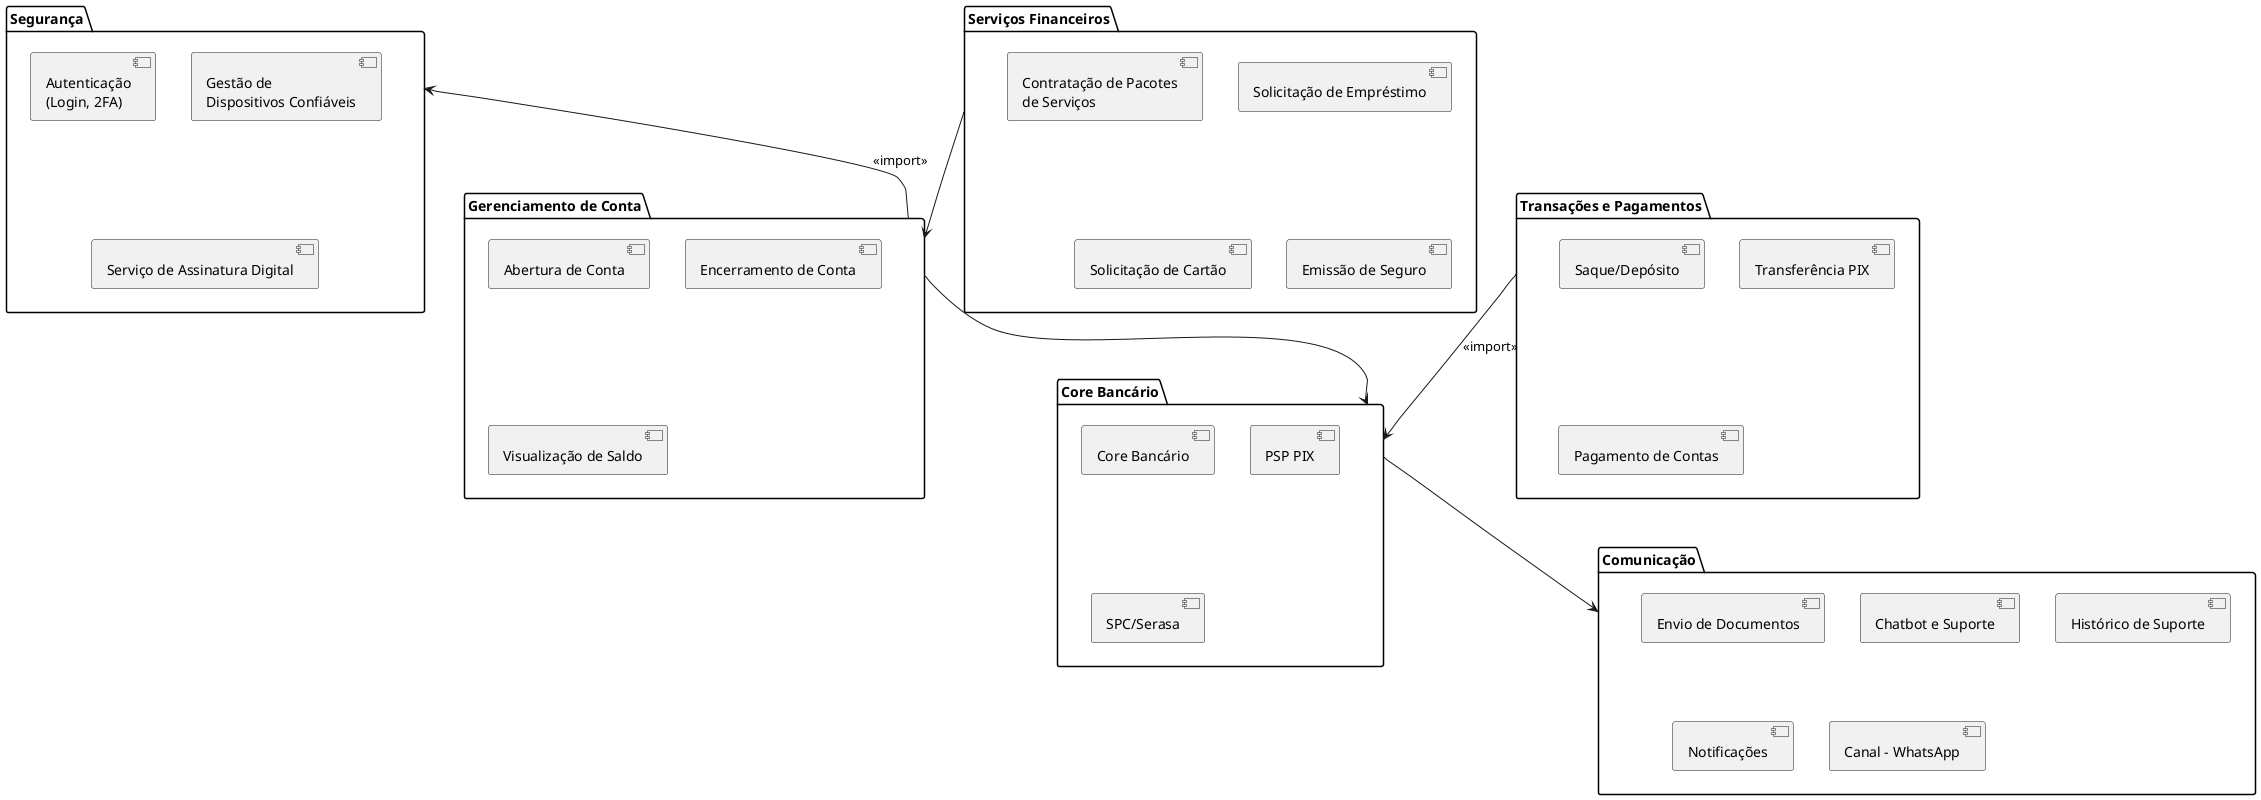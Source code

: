 @startuml packs

package "Segurança" as Security {
  [Autenticação\n(Login, 2FA)]
  [Gestão de\nDispositivos Confiáveis]
  [Serviço de Assinatura Digital]
}

package "Serviços Financeiros" as Services {
  [Solicitação de Empréstimo]
  [Contratação de Pacotes\nde Serviços]
  [Solicitação de Cartão]
  [Emissão de Seguro]
}

package "Core Bancário" as Core {
  [Core Bancário]
  [PSP PIX]
  [SPC/Serasa]
}

package "Gerenciamento de Conta" as Account {
  [Abertura de Conta]
  [Encerramento de Conta]
  [Visualização de Saldo]
}

package "Transações e Pagamentos" as Transactions {
  [Saque/Depósito]
  [Transferência PIX]
  [Pagamento de Contas]
}

package "Comunicação" as Communication {
  [Envio de Documentos]
  [Chatbot e Suporte]
  [Histórico de Suporte]
  [Notificações]
  [Canal - WhatsApp]
}

Account --> Security : <<import>>        
Account --> Core           
Transactions --> Core : <<import>>
Services --> Account              
Core --> Communication

@enduml
